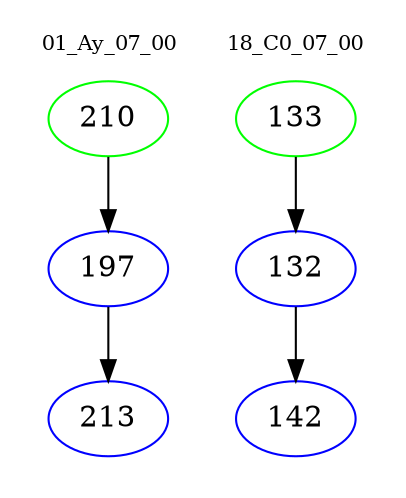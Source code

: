 digraph{
subgraph cluster_0 {
color = white
label = "01_Ay_07_00";
fontsize=10;
T0_210 [label="210", color="green"]
T0_210 -> T0_197 [color="black"]
T0_197 [label="197", color="blue"]
T0_197 -> T0_213 [color="black"]
T0_213 [label="213", color="blue"]
}
subgraph cluster_1 {
color = white
label = "18_C0_07_00";
fontsize=10;
T1_133 [label="133", color="green"]
T1_133 -> T1_132 [color="black"]
T1_132 [label="132", color="blue"]
T1_132 -> T1_142 [color="black"]
T1_142 [label="142", color="blue"]
}
}
